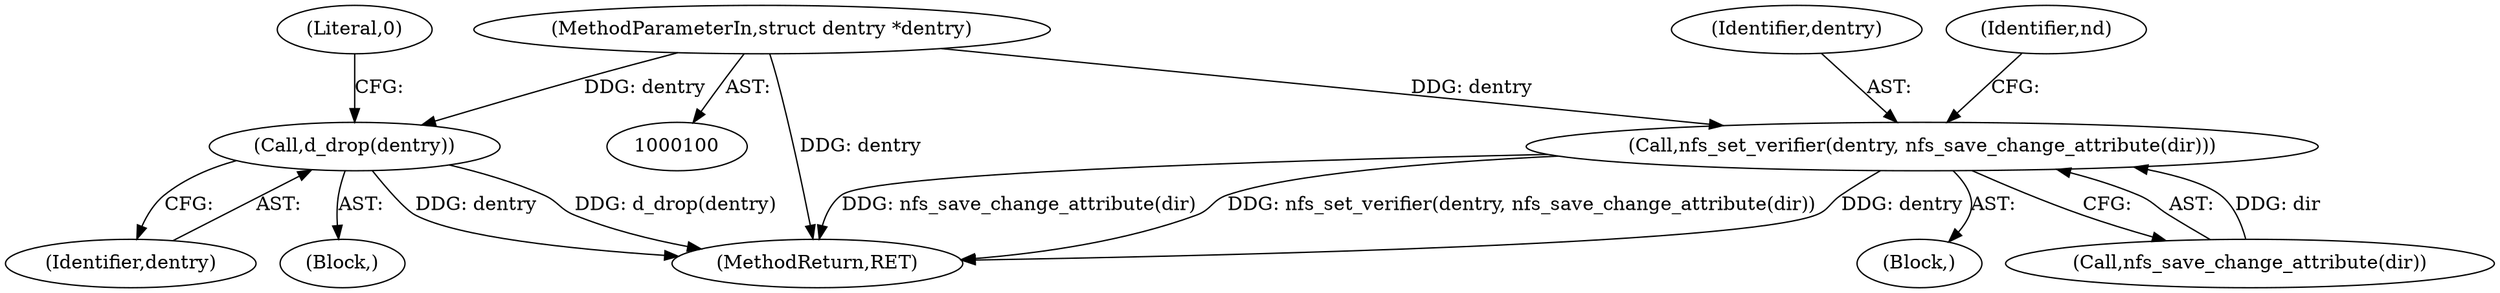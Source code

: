 digraph "0_linux_dc0b027dfadfcb8a5504f7d8052754bf8d501ab9_16@pointer" {
"1000102" [label="(MethodParameterIn,struct dentry *dentry)"];
"1000170" [label="(Call,nfs_set_verifier(dentry, nfs_save_change_attribute(dir)))"];
"1000188" [label="(Call,d_drop(dentry))"];
"1000169" [label="(Block,)"];
"1000171" [label="(Identifier,dentry)"];
"1000189" [label="(Identifier,dentry)"];
"1000105" [label="(Block,)"];
"1000192" [label="(MethodReturn,RET)"];
"1000102" [label="(MethodParameterIn,struct dentry *dentry)"];
"1000170" [label="(Call,nfs_set_verifier(dentry, nfs_save_change_attribute(dir)))"];
"1000191" [label="(Literal,0)"];
"1000172" [label="(Call,nfs_save_change_attribute(dir))"];
"1000188" [label="(Call,d_drop(dentry))"];
"1000175" [label="(Identifier,nd)"];
"1000102" -> "1000100"  [label="AST: "];
"1000102" -> "1000192"  [label="DDG: dentry"];
"1000102" -> "1000170"  [label="DDG: dentry"];
"1000102" -> "1000188"  [label="DDG: dentry"];
"1000170" -> "1000169"  [label="AST: "];
"1000170" -> "1000172"  [label="CFG: "];
"1000171" -> "1000170"  [label="AST: "];
"1000172" -> "1000170"  [label="AST: "];
"1000175" -> "1000170"  [label="CFG: "];
"1000170" -> "1000192"  [label="DDG: nfs_save_change_attribute(dir)"];
"1000170" -> "1000192"  [label="DDG: nfs_set_verifier(dentry, nfs_save_change_attribute(dir))"];
"1000170" -> "1000192"  [label="DDG: dentry"];
"1000172" -> "1000170"  [label="DDG: dir"];
"1000188" -> "1000105"  [label="AST: "];
"1000188" -> "1000189"  [label="CFG: "];
"1000189" -> "1000188"  [label="AST: "];
"1000191" -> "1000188"  [label="CFG: "];
"1000188" -> "1000192"  [label="DDG: d_drop(dentry)"];
"1000188" -> "1000192"  [label="DDG: dentry"];
}
